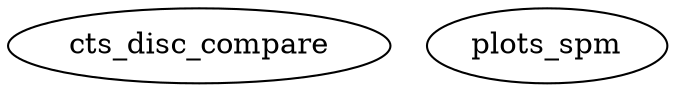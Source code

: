 /* Created by mdot for Matlab */
digraph m2html {

  cts_disc_compare [URL="cts_disc_compare.html"];
  plots_spm [URL="plots_spm.html"];
}